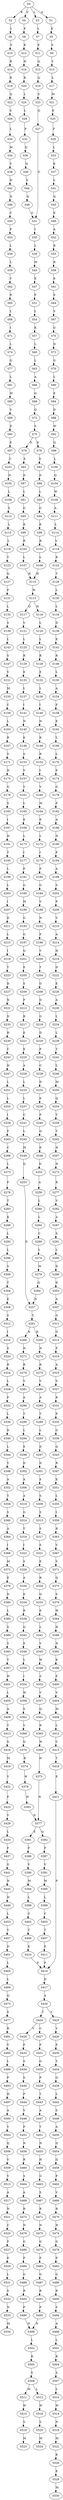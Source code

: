 strict digraph  {
	S0 -> S1 [ label = A ];
	S0 -> S2 [ label = R ];
	S0 -> S3 [ label = L ];
	S0 -> S4 [ label = V ];
	S1 -> S5 [ label = E ];
	S2 -> S6 [ label = I ];
	S3 -> S7 [ label = L ];
	S4 -> S8 [ label = P ];
	S5 -> S9 [ label = S ];
	S6 -> S10 [ label = S ];
	S7 -> S11 [ label = P ];
	S8 -> S12 [ label = K ];
	S9 -> S13 [ label = V ];
	S10 -> S14 [ label = R ];
	S11 -> S15 [ label = Q ];
	S12 -> S16 [ label = H ];
	S13 -> S17 [ label = L ];
	S14 -> S18 [ label = R ];
	S15 -> S19 [ label = Q ];
	S16 -> S20 [ label = R ];
	S17 -> S21 [ label = M ];
	S18 -> S22 [ label = Q ];
	S19 -> S23 [ label = S ];
	S20 -> S24 [ label = L ];
	S21 -> S25 [ label = E ];
	S22 -> S26 [ label = S ];
	S23 -> S27 [ label = Q ];
	S24 -> S28 [ label = L ];
	S25 -> S29 [ label = F ];
	S26 -> S30 [ label = L ];
	S27 -> S31 [ label = G ];
	S28 -> S32 [ label = P ];
	S29 -> S33 [ label = L ];
	S30 -> S34 [ label = M ];
	S31 -> S35 [ label = I ];
	S32 -> S36 [ label = Q ];
	S33 -> S37 [ label = K ];
	S34 -> S38 [ label = V ];
	S35 -> S39 [ label = L ];
	S36 -> S40 [ label = Q ];
	S37 -> S41 [ label = L ];
	S38 -> S42 [ label = H ];
	S39 -> S43 [ label = M ];
	S40 -> S44 [ label = S ];
	S41 -> S45 [ label = Q ];
	S42 -> S46 [ label = N ];
	S43 -> S47 [ label = E ];
	S44 -> S48 [ label = Q ];
	S45 -> S49 [ label = E ];
	S46 -> S50 [ label = C ];
	S47 -> S51 [ label = F ];
	S48 -> S31 [ label = G ];
	S49 -> S52 [ label = A ];
	S50 -> S53 [ label = P ];
	S51 -> S54 [ label = L ];
	S52 -> S55 [ label = R ];
	S53 -> S56 [ label = L ];
	S54 -> S57 [ label = K ];
	S55 -> S58 [ label = R ];
	S56 -> S59 [ label = L ];
	S57 -> S60 [ label = L ];
	S58 -> S61 [ label = E ];
	S59 -> S62 [ label = Y ];
	S60 -> S63 [ label = L ];
	S61 -> S64 [ label = E ];
	S62 -> S65 [ label = R ];
	S63 -> S66 [ label = A ];
	S64 -> S67 [ label = V ];
	S65 -> S68 [ label = L ];
	S66 -> S69 [ label = G ];
	S67 -> S70 [ label = G ];
	S68 -> S71 [ label = I ];
	S69 -> S72 [ label = Q ];
	S70 -> S73 [ label = D ];
	S71 -> S74 [ label = L ];
	S72 -> S75 [ label = S ];
	S73 -> S76 [ label = G ];
	S74 -> S77 [ label = Q ];
	S75 -> S78 [ label = E ];
	S75 -> S79 [ label = D ];
	S76 -> S80 [ label = L ];
	S77 -> S81 [ label = L ];
	S78 -> S82 [ label = S ];
	S79 -> S83 [ label = S ];
	S80 -> S84 [ label = E ];
	S81 -> S85 [ label = M ];
	S82 -> S86 [ label = D ];
	S83 -> S87 [ label = D ];
	S84 -> S88 [ label = D ];
	S85 -> S89 [ label = V ];
	S86 -> S90 [ label = L ];
	S87 -> S91 [ label = L ];
	S88 -> S92 [ label = W ];
	S89 -> S93 [ label = D ];
	S90 -> S94 [ label = G ];
	S91 -> S95 [ label = G ];
	S92 -> S96 [ label = Q ];
	S93 -> S97 [ label = E ];
	S94 -> S98 [ label = R ];
	S95 -> S99 [ label = R ];
	S96 -> S100 [ label = L ];
	S97 -> S101 [ label = C ];
	S98 -> S102 [ label = R ];
	S99 -> S103 [ label = R ];
	S100 -> S104 [ label = Q ];
	S101 -> S105 [ label = N ];
	S102 -> S106 [ label = L ];
	S103 -> S107 [ label = L ];
	S104 -> S108 [ label = W ];
	S105 -> S109 [ label = L ];
	S106 -> S110 [ label = H ];
	S107 -> S110 [ label = H ];
	S108 -> S111 [ label = A ];
	S109 -> S112 [ label = S ];
	S110 -> S113 [ label = W ];
	S111 -> S114 [ label = L ];
	S112 -> S115 [ label = L ];
	S113 -> S116 [ label = H ];
	S113 -> S117 [ label = Q ];
	S114 -> S118 [ label = V ];
	S115 -> S119 [ label = L ];
	S116 -> S120 [ label = L ];
	S117 -> S121 [ label = V ];
	S118 -> S122 [ label = R ];
	S119 -> S123 [ label = T ];
	S120 -> S124 [ label = L ];
	S121 -> S125 [ label = L ];
	S122 -> S126 [ label = T ];
	S123 -> S127 [ label = Q ];
	S124 -> S128 [ label = R ];
	S125 -> S129 [ label = R ];
	S126 -> S130 [ label = L ];
	S127 -> S131 [ label = F ];
	S128 -> S132 [ label = E ];
	S129 -> S133 [ label = E ];
	S130 -> S134 [ label = L ];
	S131 -> S135 [ label = L ];
	S132 -> S136 [ label = L ];
	S133 -> S137 [ label = L ];
	S134 -> S138 [ label = D ];
	S135 -> S139 [ label = S ];
	S136 -> S140 [ label = I ];
	S137 -> S141 [ label = I ];
	S138 -> S142 [ label = E ];
	S139 -> S143 [ label = L ];
	S140 -> S144 [ label = N ];
	S141 -> S145 [ label = N ];
	S142 -> S146 [ label = R ];
	S143 -> S147 [ label = S ];
	S144 -> S148 [ label = K ];
	S145 -> S149 [ label = E ];
	S146 -> S150 [ label = L ];
	S147 -> S151 [ label = V ];
	S148 -> S152 [ label = R ];
	S149 -> S153 [ label = S ];
	S150 -> S154 [ label = A ];
	S151 -> S155 [ label = M ];
	S152 -> S156 [ label = I ];
	S153 -> S157 [ label = V ];
	S154 -> S158 [ label = F ];
	S155 -> S159 [ label = C ];
	S156 -> S160 [ label = V ];
	S157 -> S161 [ label = V ];
	S158 -> S162 [ label = E ];
	S159 -> S163 [ label = L ];
	S160 -> S164 [ label = M ];
	S161 -> S165 [ label = L ];
	S162 -> S166 [ label = L ];
	S163 -> S167 [ label = R ];
	S164 -> S168 [ label = E ];
	S165 -> S169 [ label = E ];
	S166 -> S170 [ label = L ];
	S167 -> S171 [ label = S ];
	S168 -> S172 [ label = L ];
	S169 -> S173 [ label = L ];
	S170 -> S174 [ label = P ];
	S171 -> S175 [ label = N ];
	S172 -> S176 [ label = I ];
	S173 -> S177 [ label = I ];
	S174 -> S178 [ label = G ];
	S175 -> S179 [ label = G ];
	S176 -> S180 [ label = P ];
	S177 -> S181 [ label = P ];
	S178 -> S182 [ label = P ];
	S179 -> S183 [ label = S ];
	S180 -> S184 [ label = G ];
	S181 -> S185 [ label = G ];
	S182 -> S186 [ label = A ];
	S183 -> S187 [ label = I ];
	S184 -> S188 [ label = V ];
	S185 -> S189 [ label = M ];
	S186 -> S190 [ label = N ];
	S187 -> S191 [ label = H ];
	S188 -> S192 [ label = N ];
	S189 -> S193 [ label = G ];
	S190 -> S194 [ label = P ];
	S191 -> S195 [ label = T ];
	S192 -> S196 [ label = P ];
	S193 -> S197 [ label = G ];
	S194 -> S198 [ label = A ];
	S195 -> S199 [ label = L ];
	S196 -> S200 [ label = V ];
	S197 -> S201 [ label = Q ];
	S198 -> S202 [ label = S ];
	S199 -> S203 [ label = L ];
	S200 -> S204 [ label = T ];
	S201 -> S205 [ label = E ];
	S202 -> S206 [ label = P ];
	S203 -> S207 [ label = I ];
	S204 -> S208 [ label = G ];
	S205 -> S209 [ label = S ];
	S206 -> S210 [ label = V ];
	S207 -> S211 [ label = D ];
	S208 -> S212 [ label = D ];
	S209 -> S213 [ label = P ];
	S210 -> S214 [ label = A ];
	S211 -> S215 [ label = L ];
	S212 -> S216 [ label = G ];
	S213 -> S217 [ label = R ];
	S214 -> S218 [ label = H ];
	S215 -> S219 [ label = I ];
	S216 -> S220 [ label = D ];
	S217 -> S221 [ label = E ];
	S218 -> S222 [ label = D ];
	S219 -> S223 [ label = T ];
	S220 -> S224 [ label = P ];
	S221 -> S225 [ label = E ];
	S222 -> S226 [ label = E ];
	S223 -> S227 [ label = D ];
	S224 -> S228 [ label = C ];
	S225 -> S229 [ label = A ];
	S226 -> S230 [ label = A ];
	S227 -> S231 [ label = N ];
	S228 -> S232 [ label = D ];
	S229 -> S233 [ label = L ];
	S230 -> S234 [ label = L ];
	S231 -> S235 [ label = D ];
	S232 -> S236 [ label = S ];
	S233 -> S237 [ label = L ];
	S234 -> S238 [ label = L ];
	S235 -> S239 [ label = H ];
	S236 -> S240 [ label = P ];
	S237 -> S241 [ label = C ];
	S238 -> S242 [ label = T ];
	S239 -> S243 [ label = C ];
	S240 -> S244 [ label = Q ];
	S241 -> S245 [ label = L ];
	S242 -> S246 [ label = L ];
	S243 -> S247 [ label = H ];
	S244 -> S248 [ label = E ];
	S245 -> S249 [ label = M ];
	S246 -> S250 [ label = M ];
	S247 -> S251 [ label = L ];
	S248 -> S252 [ label = D ];
	S249 -> S253 [ label = Q ];
	S250 -> S254 [ label = Q ];
	S251 -> S255 [ label = L ];
	S252 -> S256 [ label = A ];
	S253 -> S257 [ label = D ];
	S254 -> S258 [ label = Y ];
	S255 -> S259 [ label = I ];
	S256 -> S260 [ label = L ];
	S257 -> S261 [ label = T ];
	S258 -> S262 [ label = T ];
	S259 -> S263 [ label = F ];
	S260 -> S264 [ label = L ];
	S261 -> S265 [ label = H ];
	S261 -> S266 [ label = N ];
	S262 -> S267 [ label = H ];
	S263 -> S268 [ label = C ];
	S264 -> S269 [ label = C ];
	S265 -> S270 [ label = N ];
	S266 -> S271 [ label = N ];
	S267 -> S272 [ label = N ];
	S268 -> S273 [ label = L ];
	S269 -> S274 [ label = L ];
	S270 -> S275 [ label = R ];
	S271 -> S276 [ label = R ];
	S272 -> S277 [ label = R ];
	S273 -> S278 [ label = F ];
	S274 -> S279 [ label = M ];
	S275 -> S280 [ label = V ];
	S276 -> S281 [ label = V ];
	S277 -> S282 [ label = V ];
	S278 -> S283 [ label = T ];
	S279 -> S284 [ label = Q ];
	S280 -> S285 [ label = A ];
	S281 -> S286 [ label = A ];
	S282 -> S287 [ label = A ];
	S283 -> S288 [ label = K ];
	S284 -> S257 [ label = D ];
	S285 -> S289 [ label = T ];
	S286 -> S290 [ label = T ];
	S287 -> S291 [ label = S ];
	S288 -> S292 [ label = L ];
	S289 -> S293 [ label = L ];
	S290 -> S294 [ label = L ];
	S291 -> S295 [ label = L ];
	S292 -> S296 [ label = L ];
	S293 -> S297 [ label = D ];
	S294 -> S298 [ label = E ];
	S295 -> S299 [ label = D ];
	S296 -> S300 [ label = S ];
	S297 -> S301 [ label = D ];
	S298 -> S302 [ label = D ];
	S299 -> S303 [ label = D ];
	S300 -> S304 [ label = T ];
	S301 -> S305 [ label = S ];
	S302 -> S306 [ label = A ];
	S303 -> S307 [ label = A ];
	S304 -> S308 [ label = E ];
	S305 -> S309 [ label = S ];
	S306 -> S310 [ label = A ];
	S307 -> S311 [ label = G ];
	S308 -> S312 [ label = S ];
	S309 -> S313 [ label = S ];
	S310 -> S314 [ label = G ];
	S311 -> S315 [ label = G ];
	S312 -> S316 [ label = I ];
	S313 -> S317 [ label = S ];
	S314 -> S318 [ label = T ];
	S315 -> S319 [ label = P ];
	S316 -> S320 [ label = S ];
	S317 -> S321 [ label = S ];
	S318 -> S322 [ label = I ];
	S319 -> S323 [ label = A ];
	S320 -> S324 [ label = R ];
	S321 -> S325 [ label = E ];
	S322 -> S326 [ label = S ];
	S323 -> S327 [ label = V ];
	S324 -> S328 [ label = L ];
	S325 -> S329 [ label = R ];
	S326 -> S330 [ label = A ];
	S327 -> S331 [ label = R ];
	S328 -> S332 [ label = F ];
	S329 -> S333 [ label = Q ];
	S330 -> S334 [ label = E ];
	S331 -> S335 [ label = P ];
	S332 -> S336 [ label = L ];
	S333 -> S337 [ label = E ];
	S334 -> S338 [ label = R ];
	S335 -> S339 [ label = G ];
	S336 -> S340 [ label = D ];
	S337 -> S341 [ label = L ];
	S338 -> S342 [ label = Q ];
	S339 -> S343 [ label = Q ];
	S340 -> S344 [ label = L ];
	S341 -> S345 [ label = V ];
	S342 -> S346 [ label = E ];
	S343 -> S347 [ label = R ];
	S344 -> S348 [ label = Y ];
	S345 -> S349 [ label = W ];
	S346 -> S350 [ label = L ];
	S347 -> S351 [ label = E ];
	S348 -> S352 [ label = A ];
	S349 -> S353 [ label = S ];
	S350 -> S354 [ label = I ];
	S351 -> S355 [ label = L ];
	S352 -> S356 [ label = T ];
	S353 -> S357 [ label = V ];
	S354 -> S358 [ label = W ];
	S355 -> S359 [ label = I ];
	S356 -> S360 [ label = S ];
	S357 -> S361 [ label = Q ];
	S358 -> S362 [ label = S ];
	S359 -> S363 [ label = R ];
	S360 -> S364 [ label = A ];
	S361 -> S365 [ label = R ];
	S362 -> S366 [ label = V ];
	S363 -> S367 [ label = V ];
	S364 -> S368 [ label = I ];
	S365 -> S369 [ label = W ];
	S366 -> S370 [ label = Q ];
	S367 -> S371 [ label = V ];
	S368 -> S372 [ label = M ];
	S369 -> S373 [ label = H ];
	S370 -> S374 [ label = R ];
	S371 -> S375 [ label = Q ];
	S372 -> S376 [ label = E ];
	S373 -> S377 [ label = N ];
	S374 -> S378 [ label = W ];
	S375 -> S379 [ label = S ];
	S376 -> S380 [ label = D ];
	S377 -> S381 [ label = E ];
	S377 -> S382 [ label = Q ];
	S378 -> S383 [ label = H ];
	S379 -> S384 [ label = W ];
	S380 -> S385 [ label = L ];
	S381 -> S386 [ label = F ];
	S382 -> S387 [ label = F ];
	S383 -> S377 [ label = N ];
	S384 -> S388 [ label = H ];
	S385 -> S389 [ label = S ];
	S386 -> S390 [ label = V ];
	S387 -> S391 [ label = V ];
	S388 -> S392 [ label = N ];
	S389 -> S393 [ label = S ];
	S390 -> S394 [ label = M ];
	S391 -> S395 [ label = M ];
	S392 -> S396 [ label = K ];
	S393 -> S397 [ label = T ];
	S394 -> S398 [ label = L ];
	S395 -> S399 [ label = L ];
	S396 -> S400 [ label = F ];
	S397 -> S401 [ label = H ];
	S398 -> S402 [ label = C ];
	S399 -> S403 [ label = C ];
	S400 -> S404 [ label = V ];
	S401 -> S405 [ label = L ];
	S402 -> S406 [ label = T ];
	S403 -> S407 [ label = T ];
	S404 -> S408 [ label = M ];
	S405 -> S409 [ label = A ];
	S406 -> S410 [ label = E ];
	S407 -> S411 [ label = E ];
	S408 -> S412 [ label = L ];
	S409 -> S413 [ label = T ];
	S410 -> S414 [ label = P ];
	S411 -> S414 [ label = P ];
	S412 -> S415 [ label = C ];
	S413 -> S416 [ label = G ];
	S414 -> S417 [ label = D ];
	S415 -> S418 [ label = T ];
	S416 -> S419 [ label = M ];
	S417 -> S420 [ label = A ];
	S418 -> S421 [ label = E ];
	S419 -> S422 [ label = V ];
	S420 -> S423 [ label = V ];
	S420 -> S424 [ label = T ];
	S421 -> S414 [ label = P ];
	S422 -> S425 [ label = P ];
	S423 -> S426 [ label = V ];
	S424 -> S427 [ label = C ];
	S424 -> S428 [ label = V ];
	S425 -> S429 [ label = V ];
	S426 -> S430 [ label = P ];
	S427 -> S431 [ label = P ];
	S428 -> S432 [ label = P ];
	S429 -> S433 [ label = L ];
	S430 -> S434 [ label = T ];
	S431 -> S435 [ label = G ];
	S432 -> S436 [ label = S ];
	S433 -> S437 [ label = F ];
	S434 -> S438 [ label = Q ];
	S435 -> S439 [ label = P ];
	S436 -> S440 [ label = S ];
	S437 -> S441 [ label = G ];
	S438 -> S442 [ label = L ];
	S439 -> S443 [ label = T ];
	S440 -> S444 [ label = P ];
	S441 -> S445 [ label = N ];
	S442 -> S446 [ label = S ];
	S443 -> S447 [ label = A ];
	S444 -> S448 [ label = V ];
	S445 -> S449 [ label = H ];
	S446 -> S450 [ label = A ];
	S447 -> S451 [ label = T ];
	S448 -> S452 [ label = P ];
	S449 -> S453 [ label = L ];
	S450 -> S454 [ label = G ];
	S451 -> S455 [ label = N ];
	S452 -> S456 [ label = N ];
	S453 -> S457 [ label = Y ];
	S454 -> S458 [ label = Q ];
	S455 -> S459 [ label = H ];
	S456 -> S460 [ label = R ];
	S457 -> S461 [ label = D ];
	S458 -> S462 [ label = P ];
	S459 -> S463 [ label = G ];
	S460 -> S464 [ label = S ];
	S461 -> S465 [ label = L ];
	S462 -> S466 [ label = V ];
	S463 -> S467 [ label = S ];
	S464 -> S468 [ label = A ];
	S465 -> S469 [ label = L ];
	S466 -> S470 [ label = R ];
	S467 -> S471 [ label = R ];
	S468 -> S472 [ label = R ];
	S469 -> S473 [ label = Q ];
	S470 -> S474 [ label = H ];
	S471 -> S475 [ label = N ];
	S472 -> S476 [ label = N ];
	S473 -> S477 [ label = S ];
	S474 -> S478 [ label = G ];
	S475 -> S479 [ label = G ];
	S476 -> S480 [ label = G ];
	S477 -> S481 [ label = R ];
	S478 -> S482 [ label = P ];
	S479 -> S483 [ label = P ];
	S480 -> S484 [ label = P ];
	S481 -> S485 [ label = V ];
	S482 -> S486 [ label = G ];
	S483 -> S487 [ label = G ];
	S484 -> S488 [ label = G ];
	S485 -> S489 [ label = L ];
	S486 -> S490 [ label = R ];
	S487 -> S491 [ label = R ];
	S488 -> S492 [ label = R ];
	S489 -> S493 [ label = P ];
	S490 -> S494 [ label = S ];
	S491 -> S495 [ label = P ];
	S492 -> S496 [ label = P ];
	S493 -> S497 [ label = H ];
	S494 -> S498 [ label = A ];
	S495 -> S499 [ label = N ];
	S496 -> S499 [ label = N ];
	S497 -> S500 [ label = A ];
	S498 -> S501 [ label = L ];
	S499 -> S502 [ label = L ];
	S500 -> S503 [ label = V ];
	S501 -> S504 [ label = R ];
	S502 -> S505 [ label = R ];
	S503 -> S506 [ label = Q ];
	S504 -> S507 [ label = S ];
	S505 -> S508 [ label = S ];
	S506 -> S509 [ label = V ];
	S507 -> S510 [ label = L ];
	S508 -> S511 [ label = M ];
	S508 -> S512 [ label = L ];
	S509 -> S513 [ label = V ];
	S510 -> S514 [ label = W ];
	S511 -> S515 [ label = W ];
	S512 -> S516 [ label = W ];
	S513 -> S517 [ label = A ];
	S514 -> S518 [ label = N ];
	S515 -> S519 [ label = S ];
	S516 -> S520 [ label = S ];
	S517 -> S521 [ label = N ];
	S518 -> S522 [ label = M ];
	S519 -> S523 [ label = M ];
	S520 -> S524 [ label = M ];
	S521 -> S525 [ label = C ];
	S522 -> S526 [ label = R ];
	S525 -> S527 [ label = F ];
	S526 -> S528 [ label = E ];
	S527 -> S529 [ label = E ];
	S528 -> S530 [ label = M ];
	S529 -> S531 [ label = L ];
	S531 -> S532 [ label = S ];
	S532 -> S533 [ label = N ];
	S533 -> S534 [ label = M ];
}
